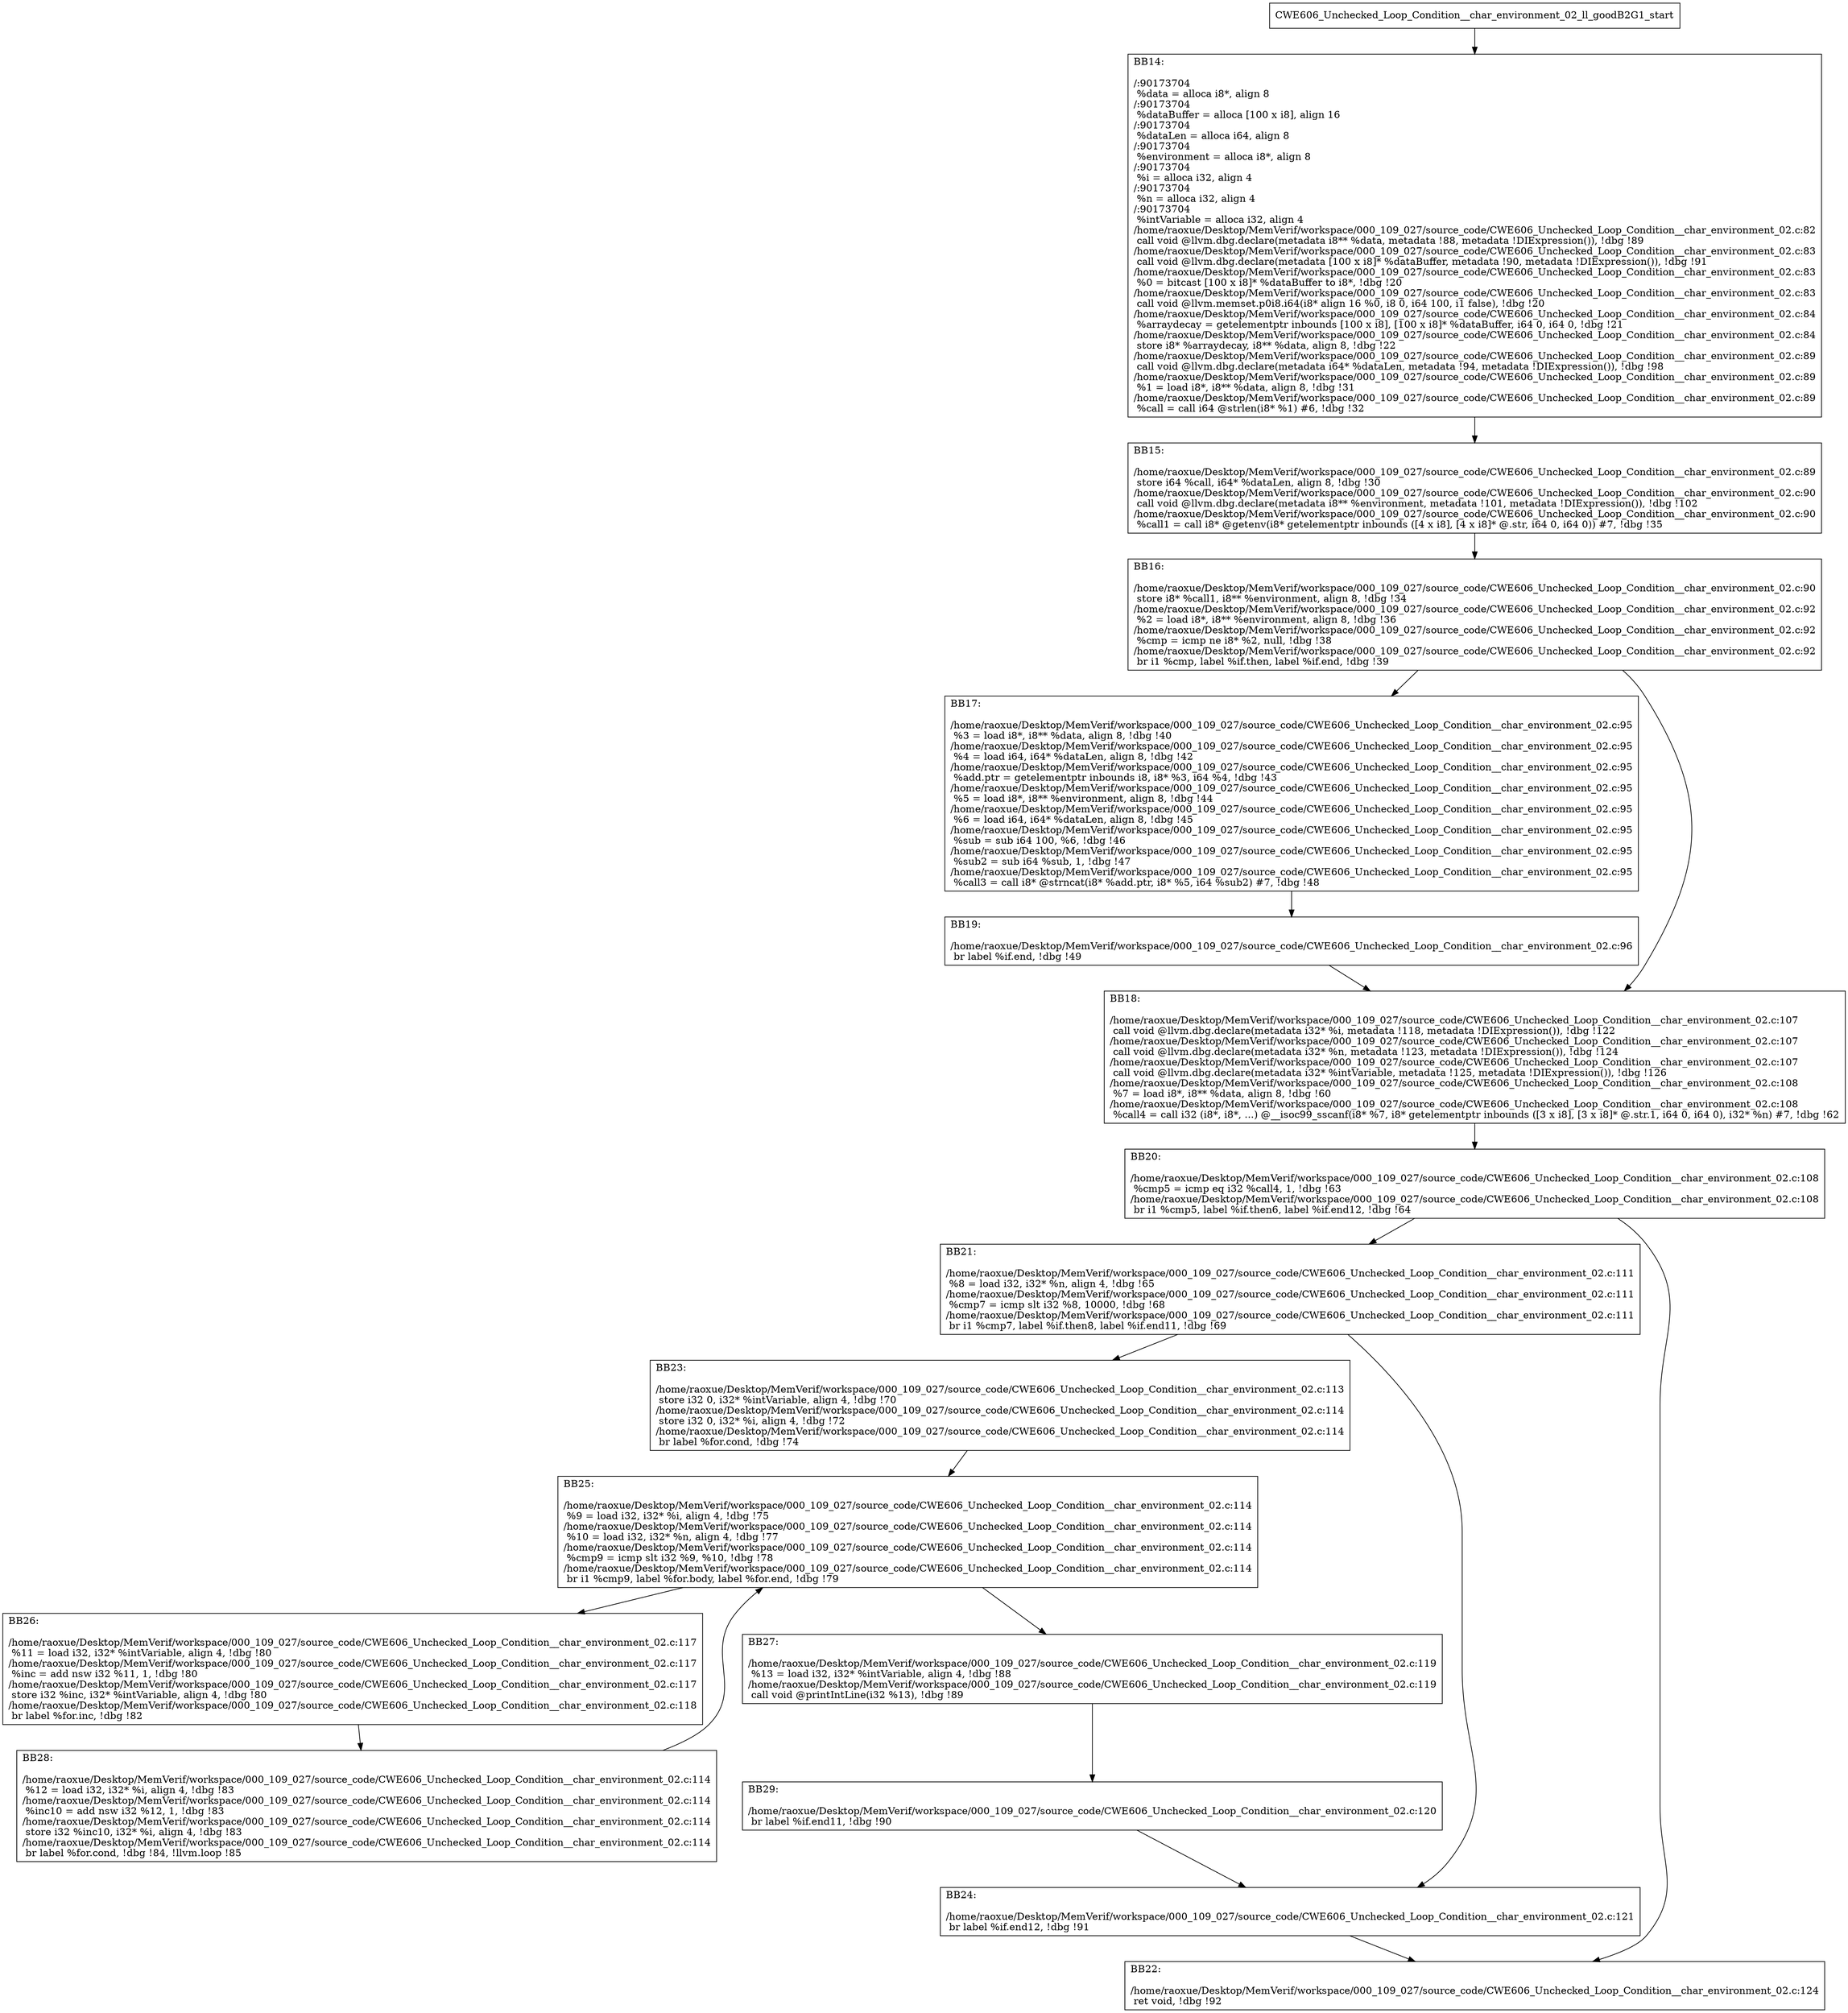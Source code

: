 digraph "CFG for'CWE606_Unchecked_Loop_Condition__char_environment_02_ll_goodB2G1' function" {
	BBCWE606_Unchecked_Loop_Condition__char_environment_02_ll_goodB2G1_start[shape=record,label="{CWE606_Unchecked_Loop_Condition__char_environment_02_ll_goodB2G1_start}"];
	BBCWE606_Unchecked_Loop_Condition__char_environment_02_ll_goodB2G1_start-> CWE606_Unchecked_Loop_Condition__char_environment_02_ll_goodB2G1BB14;
	CWE606_Unchecked_Loop_Condition__char_environment_02_ll_goodB2G1BB14 [shape=record, label="{BB14:\l\l/:90173704\l
  %data = alloca i8*, align 8\l
/:90173704\l
  %dataBuffer = alloca [100 x i8], align 16\l
/:90173704\l
  %dataLen = alloca i64, align 8\l
/:90173704\l
  %environment = alloca i8*, align 8\l
/:90173704\l
  %i = alloca i32, align 4\l
/:90173704\l
  %n = alloca i32, align 4\l
/:90173704\l
  %intVariable = alloca i32, align 4\l
/home/raoxue/Desktop/MemVerif/workspace/000_109_027/source_code/CWE606_Unchecked_Loop_Condition__char_environment_02.c:82\l
  call void @llvm.dbg.declare(metadata i8** %data, metadata !88, metadata !DIExpression()), !dbg !89\l
/home/raoxue/Desktop/MemVerif/workspace/000_109_027/source_code/CWE606_Unchecked_Loop_Condition__char_environment_02.c:83\l
  call void @llvm.dbg.declare(metadata [100 x i8]* %dataBuffer, metadata !90, metadata !DIExpression()), !dbg !91\l
/home/raoxue/Desktop/MemVerif/workspace/000_109_027/source_code/CWE606_Unchecked_Loop_Condition__char_environment_02.c:83\l
  %0 = bitcast [100 x i8]* %dataBuffer to i8*, !dbg !20\l
/home/raoxue/Desktop/MemVerif/workspace/000_109_027/source_code/CWE606_Unchecked_Loop_Condition__char_environment_02.c:83\l
  call void @llvm.memset.p0i8.i64(i8* align 16 %0, i8 0, i64 100, i1 false), !dbg !20\l
/home/raoxue/Desktop/MemVerif/workspace/000_109_027/source_code/CWE606_Unchecked_Loop_Condition__char_environment_02.c:84\l
  %arraydecay = getelementptr inbounds [100 x i8], [100 x i8]* %dataBuffer, i64 0, i64 0, !dbg !21\l
/home/raoxue/Desktop/MemVerif/workspace/000_109_027/source_code/CWE606_Unchecked_Loop_Condition__char_environment_02.c:84\l
  store i8* %arraydecay, i8** %data, align 8, !dbg !22\l
/home/raoxue/Desktop/MemVerif/workspace/000_109_027/source_code/CWE606_Unchecked_Loop_Condition__char_environment_02.c:89\l
  call void @llvm.dbg.declare(metadata i64* %dataLen, metadata !94, metadata !DIExpression()), !dbg !98\l
/home/raoxue/Desktop/MemVerif/workspace/000_109_027/source_code/CWE606_Unchecked_Loop_Condition__char_environment_02.c:89\l
  %1 = load i8*, i8** %data, align 8, !dbg !31\l
/home/raoxue/Desktop/MemVerif/workspace/000_109_027/source_code/CWE606_Unchecked_Loop_Condition__char_environment_02.c:89\l
  %call = call i64 @strlen(i8* %1) #6, !dbg !32\l
}"];
	CWE606_Unchecked_Loop_Condition__char_environment_02_ll_goodB2G1BB14-> CWE606_Unchecked_Loop_Condition__char_environment_02_ll_goodB2G1BB15;
	CWE606_Unchecked_Loop_Condition__char_environment_02_ll_goodB2G1BB15 [shape=record, label="{BB15:\l\l/home/raoxue/Desktop/MemVerif/workspace/000_109_027/source_code/CWE606_Unchecked_Loop_Condition__char_environment_02.c:89\l
  store i64 %call, i64* %dataLen, align 8, !dbg !30\l
/home/raoxue/Desktop/MemVerif/workspace/000_109_027/source_code/CWE606_Unchecked_Loop_Condition__char_environment_02.c:90\l
  call void @llvm.dbg.declare(metadata i8** %environment, metadata !101, metadata !DIExpression()), !dbg !102\l
/home/raoxue/Desktop/MemVerif/workspace/000_109_027/source_code/CWE606_Unchecked_Loop_Condition__char_environment_02.c:90\l
  %call1 = call i8* @getenv(i8* getelementptr inbounds ([4 x i8], [4 x i8]* @.str, i64 0, i64 0)) #7, !dbg !35\l
}"];
	CWE606_Unchecked_Loop_Condition__char_environment_02_ll_goodB2G1BB15-> CWE606_Unchecked_Loop_Condition__char_environment_02_ll_goodB2G1BB16;
	CWE606_Unchecked_Loop_Condition__char_environment_02_ll_goodB2G1BB16 [shape=record, label="{BB16:\l\l/home/raoxue/Desktop/MemVerif/workspace/000_109_027/source_code/CWE606_Unchecked_Loop_Condition__char_environment_02.c:90\l
  store i8* %call1, i8** %environment, align 8, !dbg !34\l
/home/raoxue/Desktop/MemVerif/workspace/000_109_027/source_code/CWE606_Unchecked_Loop_Condition__char_environment_02.c:92\l
  %2 = load i8*, i8** %environment, align 8, !dbg !36\l
/home/raoxue/Desktop/MemVerif/workspace/000_109_027/source_code/CWE606_Unchecked_Loop_Condition__char_environment_02.c:92\l
  %cmp = icmp ne i8* %2, null, !dbg !38\l
/home/raoxue/Desktop/MemVerif/workspace/000_109_027/source_code/CWE606_Unchecked_Loop_Condition__char_environment_02.c:92\l
  br i1 %cmp, label %if.then, label %if.end, !dbg !39\l
}"];
	CWE606_Unchecked_Loop_Condition__char_environment_02_ll_goodB2G1BB16-> CWE606_Unchecked_Loop_Condition__char_environment_02_ll_goodB2G1BB17;
	CWE606_Unchecked_Loop_Condition__char_environment_02_ll_goodB2G1BB16-> CWE606_Unchecked_Loop_Condition__char_environment_02_ll_goodB2G1BB18;
	CWE606_Unchecked_Loop_Condition__char_environment_02_ll_goodB2G1BB17 [shape=record, label="{BB17:\l\l/home/raoxue/Desktop/MemVerif/workspace/000_109_027/source_code/CWE606_Unchecked_Loop_Condition__char_environment_02.c:95\l
  %3 = load i8*, i8** %data, align 8, !dbg !40\l
/home/raoxue/Desktop/MemVerif/workspace/000_109_027/source_code/CWE606_Unchecked_Loop_Condition__char_environment_02.c:95\l
  %4 = load i64, i64* %dataLen, align 8, !dbg !42\l
/home/raoxue/Desktop/MemVerif/workspace/000_109_027/source_code/CWE606_Unchecked_Loop_Condition__char_environment_02.c:95\l
  %add.ptr = getelementptr inbounds i8, i8* %3, i64 %4, !dbg !43\l
/home/raoxue/Desktop/MemVerif/workspace/000_109_027/source_code/CWE606_Unchecked_Loop_Condition__char_environment_02.c:95\l
  %5 = load i8*, i8** %environment, align 8, !dbg !44\l
/home/raoxue/Desktop/MemVerif/workspace/000_109_027/source_code/CWE606_Unchecked_Loop_Condition__char_environment_02.c:95\l
  %6 = load i64, i64* %dataLen, align 8, !dbg !45\l
/home/raoxue/Desktop/MemVerif/workspace/000_109_027/source_code/CWE606_Unchecked_Loop_Condition__char_environment_02.c:95\l
  %sub = sub i64 100, %6, !dbg !46\l
/home/raoxue/Desktop/MemVerif/workspace/000_109_027/source_code/CWE606_Unchecked_Loop_Condition__char_environment_02.c:95\l
  %sub2 = sub i64 %sub, 1, !dbg !47\l
/home/raoxue/Desktop/MemVerif/workspace/000_109_027/source_code/CWE606_Unchecked_Loop_Condition__char_environment_02.c:95\l
  %call3 = call i8* @strncat(i8* %add.ptr, i8* %5, i64 %sub2) #7, !dbg !48\l
}"];
	CWE606_Unchecked_Loop_Condition__char_environment_02_ll_goodB2G1BB17-> CWE606_Unchecked_Loop_Condition__char_environment_02_ll_goodB2G1BB19;
	CWE606_Unchecked_Loop_Condition__char_environment_02_ll_goodB2G1BB19 [shape=record, label="{BB19:\l\l/home/raoxue/Desktop/MemVerif/workspace/000_109_027/source_code/CWE606_Unchecked_Loop_Condition__char_environment_02.c:96\l
  br label %if.end, !dbg !49\l
}"];
	CWE606_Unchecked_Loop_Condition__char_environment_02_ll_goodB2G1BB19-> CWE606_Unchecked_Loop_Condition__char_environment_02_ll_goodB2G1BB18;
	CWE606_Unchecked_Loop_Condition__char_environment_02_ll_goodB2G1BB18 [shape=record, label="{BB18:\l\l/home/raoxue/Desktop/MemVerif/workspace/000_109_027/source_code/CWE606_Unchecked_Loop_Condition__char_environment_02.c:107\l
  call void @llvm.dbg.declare(metadata i32* %i, metadata !118, metadata !DIExpression()), !dbg !122\l
/home/raoxue/Desktop/MemVerif/workspace/000_109_027/source_code/CWE606_Unchecked_Loop_Condition__char_environment_02.c:107\l
  call void @llvm.dbg.declare(metadata i32* %n, metadata !123, metadata !DIExpression()), !dbg !124\l
/home/raoxue/Desktop/MemVerif/workspace/000_109_027/source_code/CWE606_Unchecked_Loop_Condition__char_environment_02.c:107\l
  call void @llvm.dbg.declare(metadata i32* %intVariable, metadata !125, metadata !DIExpression()), !dbg !126\l
/home/raoxue/Desktop/MemVerif/workspace/000_109_027/source_code/CWE606_Unchecked_Loop_Condition__char_environment_02.c:108\l
  %7 = load i8*, i8** %data, align 8, !dbg !60\l
/home/raoxue/Desktop/MemVerif/workspace/000_109_027/source_code/CWE606_Unchecked_Loop_Condition__char_environment_02.c:108\l
  %call4 = call i32 (i8*, i8*, ...) @__isoc99_sscanf(i8* %7, i8* getelementptr inbounds ([3 x i8], [3 x i8]* @.str.1, i64 0, i64 0), i32* %n) #7, !dbg !62\l
}"];
	CWE606_Unchecked_Loop_Condition__char_environment_02_ll_goodB2G1BB18-> CWE606_Unchecked_Loop_Condition__char_environment_02_ll_goodB2G1BB20;
	CWE606_Unchecked_Loop_Condition__char_environment_02_ll_goodB2G1BB20 [shape=record, label="{BB20:\l\l/home/raoxue/Desktop/MemVerif/workspace/000_109_027/source_code/CWE606_Unchecked_Loop_Condition__char_environment_02.c:108\l
  %cmp5 = icmp eq i32 %call4, 1, !dbg !63\l
/home/raoxue/Desktop/MemVerif/workspace/000_109_027/source_code/CWE606_Unchecked_Loop_Condition__char_environment_02.c:108\l
  br i1 %cmp5, label %if.then6, label %if.end12, !dbg !64\l
}"];
	CWE606_Unchecked_Loop_Condition__char_environment_02_ll_goodB2G1BB20-> CWE606_Unchecked_Loop_Condition__char_environment_02_ll_goodB2G1BB21;
	CWE606_Unchecked_Loop_Condition__char_environment_02_ll_goodB2G1BB20-> CWE606_Unchecked_Loop_Condition__char_environment_02_ll_goodB2G1BB22;
	CWE606_Unchecked_Loop_Condition__char_environment_02_ll_goodB2G1BB21 [shape=record, label="{BB21:\l\l/home/raoxue/Desktop/MemVerif/workspace/000_109_027/source_code/CWE606_Unchecked_Loop_Condition__char_environment_02.c:111\l
  %8 = load i32, i32* %n, align 4, !dbg !65\l
/home/raoxue/Desktop/MemVerif/workspace/000_109_027/source_code/CWE606_Unchecked_Loop_Condition__char_environment_02.c:111\l
  %cmp7 = icmp slt i32 %8, 10000, !dbg !68\l
/home/raoxue/Desktop/MemVerif/workspace/000_109_027/source_code/CWE606_Unchecked_Loop_Condition__char_environment_02.c:111\l
  br i1 %cmp7, label %if.then8, label %if.end11, !dbg !69\l
}"];
	CWE606_Unchecked_Loop_Condition__char_environment_02_ll_goodB2G1BB21-> CWE606_Unchecked_Loop_Condition__char_environment_02_ll_goodB2G1BB23;
	CWE606_Unchecked_Loop_Condition__char_environment_02_ll_goodB2G1BB21-> CWE606_Unchecked_Loop_Condition__char_environment_02_ll_goodB2G1BB24;
	CWE606_Unchecked_Loop_Condition__char_environment_02_ll_goodB2G1BB23 [shape=record, label="{BB23:\l\l/home/raoxue/Desktop/MemVerif/workspace/000_109_027/source_code/CWE606_Unchecked_Loop_Condition__char_environment_02.c:113\l
  store i32 0, i32* %intVariable, align 4, !dbg !70\l
/home/raoxue/Desktop/MemVerif/workspace/000_109_027/source_code/CWE606_Unchecked_Loop_Condition__char_environment_02.c:114\l
  store i32 0, i32* %i, align 4, !dbg !72\l
/home/raoxue/Desktop/MemVerif/workspace/000_109_027/source_code/CWE606_Unchecked_Loop_Condition__char_environment_02.c:114\l
  br label %for.cond, !dbg !74\l
}"];
	CWE606_Unchecked_Loop_Condition__char_environment_02_ll_goodB2G1BB23-> CWE606_Unchecked_Loop_Condition__char_environment_02_ll_goodB2G1BB25;
	CWE606_Unchecked_Loop_Condition__char_environment_02_ll_goodB2G1BB25 [shape=record, label="{BB25:\l\l/home/raoxue/Desktop/MemVerif/workspace/000_109_027/source_code/CWE606_Unchecked_Loop_Condition__char_environment_02.c:114\l
  %9 = load i32, i32* %i, align 4, !dbg !75\l
/home/raoxue/Desktop/MemVerif/workspace/000_109_027/source_code/CWE606_Unchecked_Loop_Condition__char_environment_02.c:114\l
  %10 = load i32, i32* %n, align 4, !dbg !77\l
/home/raoxue/Desktop/MemVerif/workspace/000_109_027/source_code/CWE606_Unchecked_Loop_Condition__char_environment_02.c:114\l
  %cmp9 = icmp slt i32 %9, %10, !dbg !78\l
/home/raoxue/Desktop/MemVerif/workspace/000_109_027/source_code/CWE606_Unchecked_Loop_Condition__char_environment_02.c:114\l
  br i1 %cmp9, label %for.body, label %for.end, !dbg !79\l
}"];
	CWE606_Unchecked_Loop_Condition__char_environment_02_ll_goodB2G1BB25-> CWE606_Unchecked_Loop_Condition__char_environment_02_ll_goodB2G1BB26;
	CWE606_Unchecked_Loop_Condition__char_environment_02_ll_goodB2G1BB25-> CWE606_Unchecked_Loop_Condition__char_environment_02_ll_goodB2G1BB27;
	CWE606_Unchecked_Loop_Condition__char_environment_02_ll_goodB2G1BB26 [shape=record, label="{BB26:\l\l/home/raoxue/Desktop/MemVerif/workspace/000_109_027/source_code/CWE606_Unchecked_Loop_Condition__char_environment_02.c:117\l
  %11 = load i32, i32* %intVariable, align 4, !dbg !80\l
/home/raoxue/Desktop/MemVerif/workspace/000_109_027/source_code/CWE606_Unchecked_Loop_Condition__char_environment_02.c:117\l
  %inc = add nsw i32 %11, 1, !dbg !80\l
/home/raoxue/Desktop/MemVerif/workspace/000_109_027/source_code/CWE606_Unchecked_Loop_Condition__char_environment_02.c:117\l
  store i32 %inc, i32* %intVariable, align 4, !dbg !80\l
/home/raoxue/Desktop/MemVerif/workspace/000_109_027/source_code/CWE606_Unchecked_Loop_Condition__char_environment_02.c:118\l
  br label %for.inc, !dbg !82\l
}"];
	CWE606_Unchecked_Loop_Condition__char_environment_02_ll_goodB2G1BB26-> CWE606_Unchecked_Loop_Condition__char_environment_02_ll_goodB2G1BB28;
	CWE606_Unchecked_Loop_Condition__char_environment_02_ll_goodB2G1BB28 [shape=record, label="{BB28:\l\l/home/raoxue/Desktop/MemVerif/workspace/000_109_027/source_code/CWE606_Unchecked_Loop_Condition__char_environment_02.c:114\l
  %12 = load i32, i32* %i, align 4, !dbg !83\l
/home/raoxue/Desktop/MemVerif/workspace/000_109_027/source_code/CWE606_Unchecked_Loop_Condition__char_environment_02.c:114\l
  %inc10 = add nsw i32 %12, 1, !dbg !83\l
/home/raoxue/Desktop/MemVerif/workspace/000_109_027/source_code/CWE606_Unchecked_Loop_Condition__char_environment_02.c:114\l
  store i32 %inc10, i32* %i, align 4, !dbg !83\l
/home/raoxue/Desktop/MemVerif/workspace/000_109_027/source_code/CWE606_Unchecked_Loop_Condition__char_environment_02.c:114\l
  br label %for.cond, !dbg !84, !llvm.loop !85\l
}"];
	CWE606_Unchecked_Loop_Condition__char_environment_02_ll_goodB2G1BB28-> CWE606_Unchecked_Loop_Condition__char_environment_02_ll_goodB2G1BB25;
	CWE606_Unchecked_Loop_Condition__char_environment_02_ll_goodB2G1BB27 [shape=record, label="{BB27:\l\l/home/raoxue/Desktop/MemVerif/workspace/000_109_027/source_code/CWE606_Unchecked_Loop_Condition__char_environment_02.c:119\l
  %13 = load i32, i32* %intVariable, align 4, !dbg !88\l
/home/raoxue/Desktop/MemVerif/workspace/000_109_027/source_code/CWE606_Unchecked_Loop_Condition__char_environment_02.c:119\l
  call void @printIntLine(i32 %13), !dbg !89\l
}"];
	CWE606_Unchecked_Loop_Condition__char_environment_02_ll_goodB2G1BB27-> CWE606_Unchecked_Loop_Condition__char_environment_02_ll_goodB2G1BB29;
	CWE606_Unchecked_Loop_Condition__char_environment_02_ll_goodB2G1BB29 [shape=record, label="{BB29:\l\l/home/raoxue/Desktop/MemVerif/workspace/000_109_027/source_code/CWE606_Unchecked_Loop_Condition__char_environment_02.c:120\l
  br label %if.end11, !dbg !90\l
}"];
	CWE606_Unchecked_Loop_Condition__char_environment_02_ll_goodB2G1BB29-> CWE606_Unchecked_Loop_Condition__char_environment_02_ll_goodB2G1BB24;
	CWE606_Unchecked_Loop_Condition__char_environment_02_ll_goodB2G1BB24 [shape=record, label="{BB24:\l\l/home/raoxue/Desktop/MemVerif/workspace/000_109_027/source_code/CWE606_Unchecked_Loop_Condition__char_environment_02.c:121\l
  br label %if.end12, !dbg !91\l
}"];
	CWE606_Unchecked_Loop_Condition__char_environment_02_ll_goodB2G1BB24-> CWE606_Unchecked_Loop_Condition__char_environment_02_ll_goodB2G1BB22;
	CWE606_Unchecked_Loop_Condition__char_environment_02_ll_goodB2G1BB22 [shape=record, label="{BB22:\l\l/home/raoxue/Desktop/MemVerif/workspace/000_109_027/source_code/CWE606_Unchecked_Loop_Condition__char_environment_02.c:124\l
  ret void, !dbg !92\l
}"];
}
